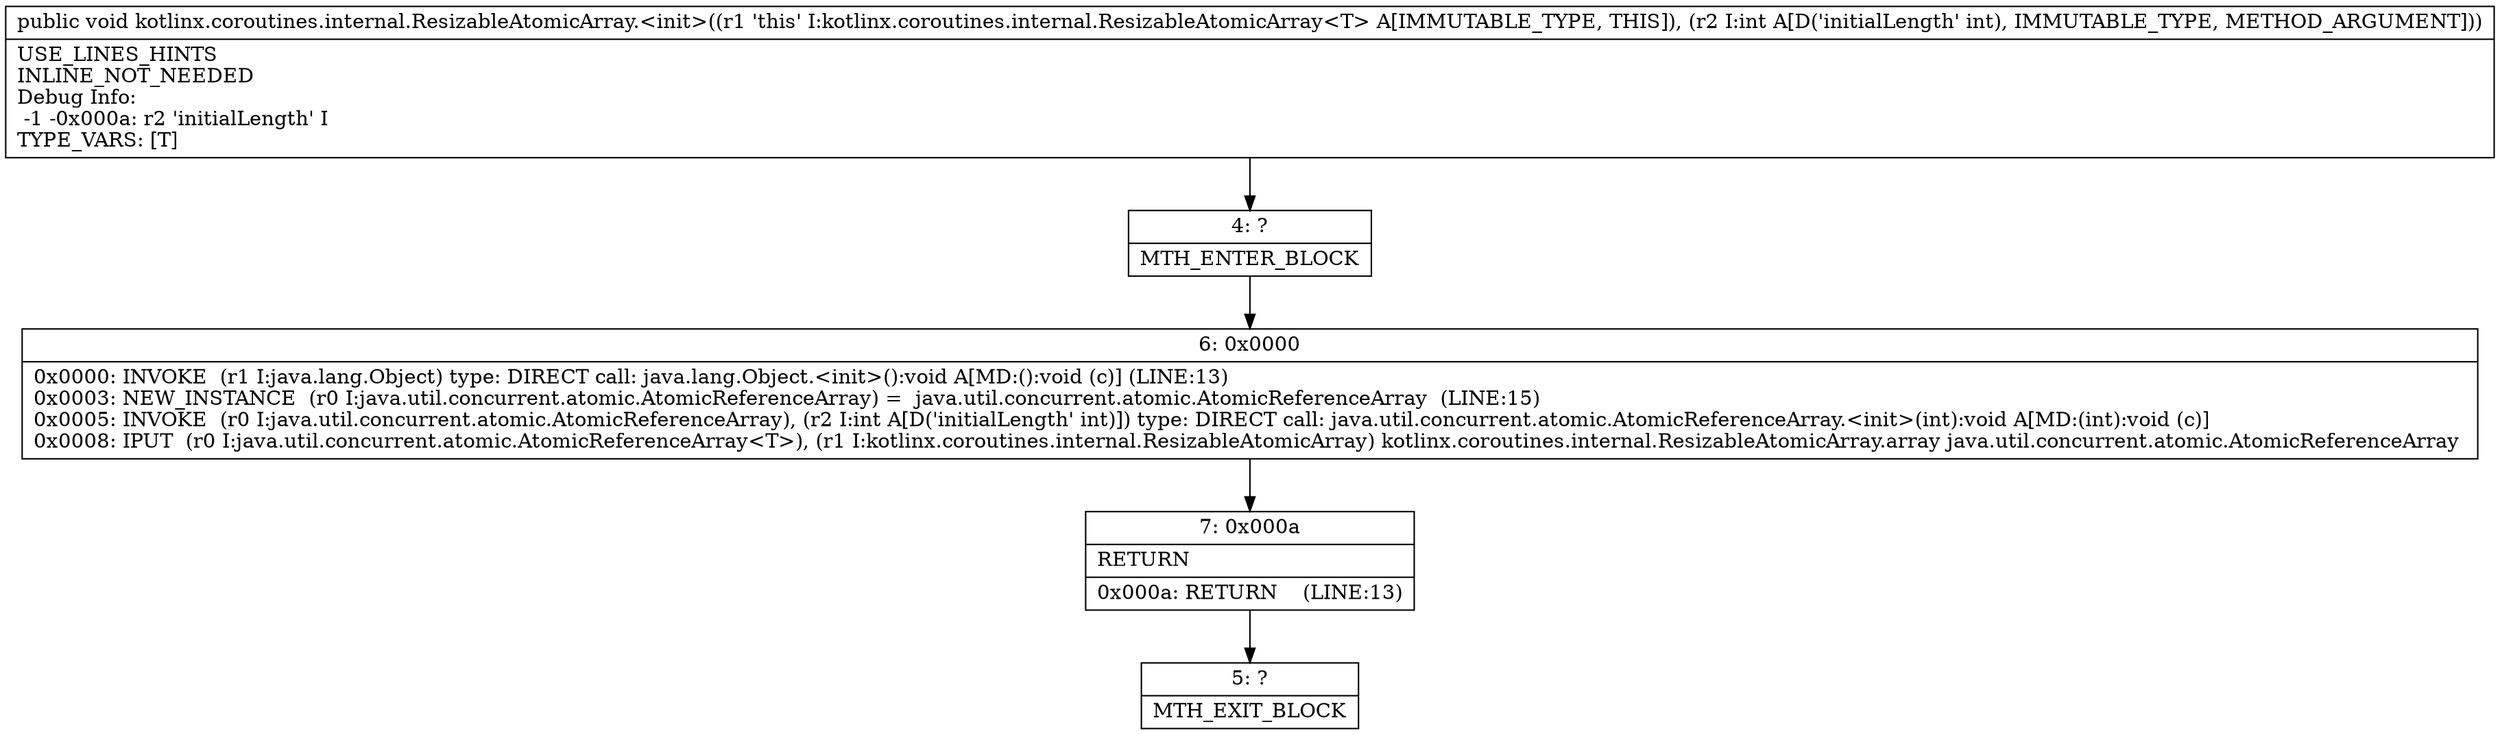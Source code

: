 digraph "CFG forkotlinx.coroutines.internal.ResizableAtomicArray.\<init\>(I)V" {
Node_4 [shape=record,label="{4\:\ ?|MTH_ENTER_BLOCK\l}"];
Node_6 [shape=record,label="{6\:\ 0x0000|0x0000: INVOKE  (r1 I:java.lang.Object) type: DIRECT call: java.lang.Object.\<init\>():void A[MD:():void (c)] (LINE:13)\l0x0003: NEW_INSTANCE  (r0 I:java.util.concurrent.atomic.AtomicReferenceArray) =  java.util.concurrent.atomic.AtomicReferenceArray  (LINE:15)\l0x0005: INVOKE  (r0 I:java.util.concurrent.atomic.AtomicReferenceArray), (r2 I:int A[D('initialLength' int)]) type: DIRECT call: java.util.concurrent.atomic.AtomicReferenceArray.\<init\>(int):void A[MD:(int):void (c)]\l0x0008: IPUT  (r0 I:java.util.concurrent.atomic.AtomicReferenceArray\<T\>), (r1 I:kotlinx.coroutines.internal.ResizableAtomicArray) kotlinx.coroutines.internal.ResizableAtomicArray.array java.util.concurrent.atomic.AtomicReferenceArray \l}"];
Node_7 [shape=record,label="{7\:\ 0x000a|RETURN\l|0x000a: RETURN    (LINE:13)\l}"];
Node_5 [shape=record,label="{5\:\ ?|MTH_EXIT_BLOCK\l}"];
MethodNode[shape=record,label="{public void kotlinx.coroutines.internal.ResizableAtomicArray.\<init\>((r1 'this' I:kotlinx.coroutines.internal.ResizableAtomicArray\<T\> A[IMMUTABLE_TYPE, THIS]), (r2 I:int A[D('initialLength' int), IMMUTABLE_TYPE, METHOD_ARGUMENT]))  | USE_LINES_HINTS\lINLINE_NOT_NEEDED\lDebug Info:\l  \-1 \-0x000a: r2 'initialLength' I\lTYPE_VARS: [T]\l}"];
MethodNode -> Node_4;Node_4 -> Node_6;
Node_6 -> Node_7;
Node_7 -> Node_5;
}


